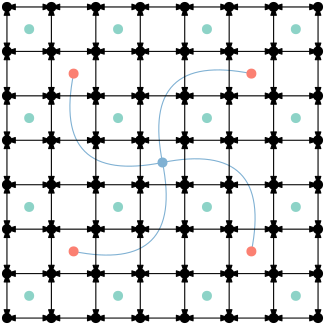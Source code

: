 <?xml version="1.0"?>
<!DOCTYPE ipe SYSTEM "ipe.dtd">
<ipe version="70206" creator="Ipe 7.2.7">
<info created="D:20190711144300" modified="D:20190711165906"/>
<ipestyle name="basic">
<symbol name="arrow/arc(spx)">
<path stroke="sym-stroke" fill="sym-stroke" pen="sym-pen">
0 0 m
-1 0.333 l
-1 -0.333 l
h
</path>
</symbol>
<symbol name="arrow/farc(spx)">
<path stroke="sym-stroke" fill="white" pen="sym-pen">
0 0 m
-1 0.333 l
-1 -0.333 l
h
</path>
</symbol>
<symbol name="arrow/ptarc(spx)">
<path stroke="sym-stroke" fill="sym-stroke" pen="sym-pen">
0 0 m
-1 0.333 l
-0.8 0 l
-1 -0.333 l
h
</path>
</symbol>
<symbol name="arrow/fptarc(spx)">
<path stroke="sym-stroke" fill="white" pen="sym-pen">
0 0 m
-1 0.333 l
-0.8 0 l
-1 -0.333 l
h
</path>
</symbol>
<symbol name="mark/circle(sx)" transformations="translations">
<path fill="sym-stroke">
0.6 0 0 0.6 0 0 e
0.4 0 0 0.4 0 0 e
</path>
</symbol>
<symbol name="mark/disk(sx)" transformations="translations">
<path fill="sym-stroke">
0.6 0 0 0.6 0 0 e
</path>
</symbol>
<symbol name="mark/fdisk(sfx)" transformations="translations">
<group>
<path fill="sym-fill">
0.5 0 0 0.5 0 0 e
</path>
<path fill="sym-stroke" fillrule="eofill">
0.6 0 0 0.6 0 0 e
0.4 0 0 0.4 0 0 e
</path>
</group>
</symbol>
<symbol name="mark/box(sx)" transformations="translations">
<path fill="sym-stroke" fillrule="eofill">
-0.6 -0.6 m
0.6 -0.6 l
0.6 0.6 l
-0.6 0.6 l
h
-0.4 -0.4 m
0.4 -0.4 l
0.4 0.4 l
-0.4 0.4 l
h
</path>
</symbol>
<symbol name="mark/square(sx)" transformations="translations">
<path fill="sym-stroke">
-0.6 -0.6 m
0.6 -0.6 l
0.6 0.6 l
-0.6 0.6 l
h
</path>
</symbol>
<symbol name="mark/fsquare(sfx)" transformations="translations">
<group>
<path fill="sym-fill">
-0.5 -0.5 m
0.5 -0.5 l
0.5 0.5 l
-0.5 0.5 l
h
</path>
<path fill="sym-stroke" fillrule="eofill">
-0.6 -0.6 m
0.6 -0.6 l
0.6 0.6 l
-0.6 0.6 l
h
-0.4 -0.4 m
0.4 -0.4 l
0.4 0.4 l
-0.4 0.4 l
h
</path>
</group>
</symbol>
<symbol name="mark/cross(sx)" transformations="translations">
<group>
<path fill="sym-stroke">
-0.43 -0.57 m
0.57 0.43 l
0.43 0.57 l
-0.57 -0.43 l
h
</path>
<path fill="sym-stroke">
-0.43 0.57 m
0.57 -0.43 l
0.43 -0.57 l
-0.57 0.43 l
h
</path>
</group>
</symbol>
<symbol name="arrow/fnormal(spx)">
<path stroke="sym-stroke" fill="white" pen="sym-pen">
0 0 m
-1 0.333 l
-1 -0.333 l
h
</path>
</symbol>
<symbol name="arrow/pointed(spx)">
<path stroke="sym-stroke" fill="sym-stroke" pen="sym-pen">
0 0 m
-1 0.333 l
-0.8 0 l
-1 -0.333 l
h
</path>
</symbol>
<symbol name="arrow/fpointed(spx)">
<path stroke="sym-stroke" fill="white" pen="sym-pen">
0 0 m
-1 0.333 l
-0.8 0 l
-1 -0.333 l
h
</path>
</symbol>
<symbol name="arrow/linear(spx)">
<path stroke="sym-stroke" pen="sym-pen">
-1 0.333 m
0 0 l
-1 -0.333 l
</path>
</symbol>
<symbol name="arrow/fdouble(spx)">
<path stroke="sym-stroke" fill="white" pen="sym-pen">
0 0 m
-1 0.333 l
-1 -0.333 l
h
-1 0 m
-2 0.333 l
-2 -0.333 l
h
</path>
</symbol>
<symbol name="arrow/double(spx)">
<path stroke="sym-stroke" fill="sym-stroke" pen="sym-pen">
0 0 m
-1 0.333 l
-1 -0.333 l
h
-1 0 m
-2 0.333 l
-2 -0.333 l
h
</path>
</symbol>
<pen name="heavier" value="0.8"/>
<pen name="fat" value="1.2"/>
<pen name="ultrafat" value="2"/>
<symbolsize name="large" value="5"/>
<symbolsize name="small" value="2"/>
<symbolsize name="tiny" value="1.1"/>
<arrowsize name="large" value="10"/>
<arrowsize name="small" value="5"/>
<arrowsize name="tiny" value="3"/>
<color name="red" value="1 0 0"/>
<color name="green" value="0 1 0"/>
<color name="blue" value="0 0 1"/>
<color name="yellow" value="1 1 0"/>
<color name="orange" value="1 0.647 0"/>
<color name="gold" value="1 0.843 0"/>
<color name="purple" value="0.627 0.125 0.941"/>
<color name="gray" value="0.745"/>
<color name="brown" value="0.647 0.165 0.165"/>
<color name="navy" value="0 0 0.502"/>
<color name="pink" value="1 0.753 0.796"/>
<color name="seagreen" value="0.18 0.545 0.341"/>
<color name="turquoise" value="0.251 0.878 0.816"/>
<color name="violet" value="0.933 0.51 0.933"/>
<color name="darkblue" value="0 0 0.545"/>
<color name="darkcyan" value="0 0.545 0.545"/>
<color name="darkgray" value="0.663"/>
<color name="darkgreen" value="0 0.392 0"/>
<color name="darkmagenta" value="0.545 0 0.545"/>
<color name="darkorange" value="1 0.549 0"/>
<color name="darkred" value="0.545 0 0"/>
<color name="lightblue" value="0.678 0.847 0.902"/>
<color name="lightcyan" value="0.878 1 1"/>
<color name="lightgray" value="0.827"/>
<color name="lightgreen" value="0.565 0.933 0.565"/>
<color name="lightyellow" value="1 1 0.878"/>
<dashstyle name="dashed" value="[4] 0"/>
<dashstyle name="dotted" value="[1 3] 0"/>
<dashstyle name="dash dotted" value="[4 2 1 2] 0"/>
<dashstyle name="dash dot dotted" value="[4 2 1 2 1 2] 0"/>
<textsize name="large" value="\large"/>
<textsize name="small" value="\small"/>
<textsize name="tiny" value="\tiny"/>
<textsize name="Large" value="\Large"/>
<textsize name="LARGE" value="\LARGE"/>
<textsize name="huge" value="\huge"/>
<textsize name="Huge" value="\Huge"/>
<textsize name="footnote" value="\footnotesize"/>
<textstyle name="center" begin="\begin{center}" end="\end{center}"/>
<textstyle name="itemize" begin="\begin{itemize}" end="\end{itemize}"/>
<textstyle name="item" begin="\begin{itemize}\item{}" end="\end{itemize}"/>
<gridsize name="4 pts" value="4"/>
<gridsize name="8 pts (~3 mm)" value="8"/>
<gridsize name="16 pts (~6 mm)" value="16"/>
<gridsize name="32 pts (~12 mm)" value="32"/>
<gridsize name="10 pts (~3.5 mm)" value="10"/>
<gridsize name="20 pts (~7 mm)" value="20"/>
<gridsize name="14 pts (~5 mm)" value="14"/>
<gridsize name="28 pts (~10 mm)" value="28"/>
<gridsize name="56 pts (~20 mm)" value="56"/>
<anglesize name="90 deg" value="90"/>
<anglesize name="60 deg" value="60"/>
<anglesize name="45 deg" value="45"/>
<anglesize name="30 deg" value="30"/>
<anglesize name="22.5 deg" value="22.5"/>
<opacity name="10%" value="0.1"/>
<opacity name="30%" value="0.3"/>
<opacity name="50%" value="0.5"/>
<opacity name="75%" value="0.75"/>
<tiling name="falling" angle="-60" step="4" width="1"/>
<tiling name="rising" angle="30" step="4" width="1"/>
</ipestyle>
<ipestyle name="brew">
<color name="aliceblue" value="0.941 0.973 1"/>
<color name="brew1" value="0.552 0.827 0.78"/>
<color name="brew2" value="1 1 0.701"/>
<color name="brew3" value="0.745 0.729 0.854"/>
<color name="brew4" value="0.984 0.501 0.447"/>
<color name="brew5" value="0.501 0.694 0.827"/>
<color name="brew6" value="0.992 0.705 0.384"/>
<color name="brew7" value="0.701 0.87 0.411"/>
<color name="brew8" value="0.988 0.803 0.898"/>
</ipestyle>
<page>
<layer name="z0-grid"/>
<layer name="beta"/>
<layer name="z1-vertices"/>
<layer name="z2-vertices"/>
<layer name="z3-vertices"/>
<layer name="alpha"/>
<view layers="z0-grid z1-vertices z2-vertices z3-vertices" active="alpha"/>
<path layer="z3-vertices" matrix="-1 0 -0 -1 368 1488" stroke="brew5">
184 744 m
144 736
152 776 c
</path>
<path matrix="0 -1 1 0 -560 928" stroke="brew5">
184 744 m
144 736
152 776 c
</path>
<path matrix="0 1 -1 0 928 560" stroke="brew5">
184 744 m
144 736
152 776 c
</path>
<path stroke="brew5">
184 744 m
144 736
152 776 c
</path>
<path layer="beta" stroke="brew3" rarrow="normal/tiny">
128 800 m
144 784 l
</path>
<path stroke="brew3" rarrow="normal/tiny">
128 784 m
144 768 l
</path>
<path stroke="brew3" rarrow="normal/tiny">
128 768 m
144 752 l
</path>
<path stroke="brew3" rarrow="normal/tiny">
128 752 m
144 736 l
</path>
<path stroke="brew3" rarrow="normal/tiny">
128 736 m
144 720 l
</path>
<path stroke="brew3" rarrow="normal/tiny">
128 720 m
144 704 l
</path>
<path stroke="brew3" rarrow="normal/tiny">
128 704 m
144 688 l
</path>
<path stroke="brew3" rarrow="normal/tiny">
128 800 m
143.375 806.585
160 800 c
</path>
<path stroke="brew3" rarrow="normal/tiny">
128 688 m
143.607 680.146
160 688 c
</path>
<path stroke="brew3" rarrow="normal/tiny">
128 688 m
144 704 l
</path>
<path stroke="brew3" rarrow="normal/tiny">
240 800 m
224 784 l
</path>
<path stroke="brew3" rarrow="normal/tiny">
240 784 m
224 768 l
</path>
<path stroke="brew3" rarrow="normal/tiny">
240 768 m
224 752 l
</path>
<path stroke="brew3" rarrow="normal/tiny">
240 752 m
224 736 l
</path>
<path stroke="brew3" rarrow="normal/tiny">
240 736 m
224 720 l
</path>
<path stroke="brew3" rarrow="normal/tiny">
240 720 m
224 704 l
</path>
<path stroke="brew3" rarrow="normal/tiny">
240 704 m
224 688 l
</path>
<path stroke="brew3" rarrow="normal/tiny">
240 688 m
224 704 l
</path>
<path stroke="brew3" rarrow="normal/tiny">
144 800 m
160 784 l
</path>
<path stroke="brew3" rarrow="normal/tiny">
160 800 m
176 784 l
</path>
<path stroke="brew3" rarrow="normal/tiny">
176 800 m
192 784 l
</path>
<path stroke="brew3" rarrow="normal/tiny">
192 800 m
208 784 l
</path>
<path stroke="brew3" rarrow="normal/tiny">
208 800 m
224 784 l
</path>
<path stroke="brew3" rarrow="normal/tiny">
224 800 m
240 784 l
</path>
<path stroke="brew3" rarrow="normal/tiny">
160 688 m
144 704 l
</path>
<path stroke="brew3" rarrow="normal/tiny">
176 688 m
160 704 l
</path>
<path stroke="brew3" rarrow="normal/tiny">
192 688 m
176 704 l
</path>
<path stroke="brew3" rarrow="normal/tiny">
208 688 m
192 704 l
</path>
<path stroke="brew3" rarrow="normal/tiny">
224 688 m
208 704 l
</path>
<use layer="z0-grid" matrix="1 0 0 1 -64 96" name="mark/disk(sx)" pos="192 704" size="normal" stroke="black"/>
<path matrix="1 0 0 1 -64 96" stroke="black" arrow="normal/tiny" rarrow="normal/tiny">
192 704 m
192 688 l
</path>
<path matrix="1 0 0 1 -64 96" stroke="black" arrow="normal/tiny" rarrow="normal/tiny">
192 704 m
208 704 l
</path>
<use matrix="1 0 0 1 -48 96" name="mark/disk(sx)" pos="192 704" size="normal" stroke="black"/>
<path matrix="1 0 0 1 -48 96" stroke="black" arrow="normal/tiny" rarrow="normal/tiny">
192 704 m
192 688 l
</path>
<path matrix="1 0 0 1 -48 96" stroke="black" arrow="normal/tiny" rarrow="normal/tiny">
192 704 m
208 704 l
</path>
<use matrix="1 0 0 1 -64 80" name="mark/disk(sx)" pos="192 704" size="normal" stroke="black"/>
<path matrix="1 0 0 1 -64 80" stroke="black" arrow="normal/tiny" rarrow="normal/tiny">
192 704 m
192 688 l
</path>
<path matrix="1 0 0 1 -64 80" stroke="black" arrow="normal/tiny" rarrow="normal/tiny">
192 704 m
208 704 l
</path>
<use matrix="1 0 0 1 -48 80" name="mark/disk(sx)" pos="192 704" size="normal" stroke="black"/>
<path matrix="1 0 0 1 -48 80" stroke="black" arrow="normal/tiny" rarrow="normal/tiny">
192 704 m
192 688 l
</path>
<path matrix="1 0 0 1 -48 80" stroke="black" arrow="normal/tiny" rarrow="normal/tiny">
192 704 m
208 704 l
</path>
<use matrix="1 0 0 1 -32 96" name="mark/disk(sx)" pos="192 704" size="normal" stroke="black"/>
<path matrix="1 0 0 1 -32 96" stroke="black" arrow="normal/tiny" rarrow="normal/tiny">
192 704 m
192 688 l
</path>
<path matrix="1 0 0 1 -32 96" stroke="black" arrow="normal/tiny" rarrow="normal/tiny">
192 704 m
208 704 l
</path>
<use matrix="1 0 0 1 -16 96" name="mark/disk(sx)" pos="192 704" size="normal" stroke="black"/>
<path matrix="1 0 0 1 -16 96" stroke="black" arrow="normal/tiny" rarrow="normal/tiny">
192 704 m
192 688 l
</path>
<path matrix="1 0 0 1 -16 96" stroke="black" arrow="normal/tiny" rarrow="normal/tiny">
192 704 m
208 704 l
</path>
<use matrix="1 0 0 1 -32 80" name="mark/disk(sx)" pos="192 704" size="normal" stroke="black"/>
<path matrix="1 0 0 1 -32 80" stroke="black" arrow="normal/tiny" rarrow="normal/tiny">
192 704 m
192 688 l
</path>
<path matrix="1 0 0 1 -32 80" stroke="black" arrow="normal/tiny" rarrow="normal/tiny">
192 704 m
208 704 l
</path>
<use matrix="1 0 0 1 -16 80" name="mark/disk(sx)" pos="192 704" size="normal" stroke="black"/>
<path matrix="1 0 0 1 -16 80" stroke="black" arrow="normal/tiny" rarrow="normal/tiny">
192 704 m
192 688 l
</path>
<path matrix="1 0 0 1 -16 80" stroke="black" arrow="normal/tiny" rarrow="normal/tiny">
192 704 m
208 704 l
</path>
<use matrix="1 0 0 1 -64 64" name="mark/disk(sx)" pos="192 704" size="normal" stroke="black"/>
<path matrix="1 0 0 1 -64 64" stroke="black" arrow="normal/tiny" rarrow="normal/tiny">
192 704 m
192 688 l
</path>
<path matrix="1 0 0 1 -64 64" stroke="black" arrow="normal/tiny" rarrow="normal/tiny">
192 704 m
208 704 l
</path>
<use matrix="1 0 0 1 -48 64" name="mark/disk(sx)" pos="192 704" size="normal" stroke="black"/>
<path matrix="1 0 0 1 -48 64" stroke="black" arrow="normal/tiny" rarrow="normal/tiny">
192 704 m
192 688 l
</path>
<path matrix="1 0 0 1 -48 64" stroke="black" arrow="normal/tiny" rarrow="normal/tiny">
192 704 m
208 704 l
</path>
<use matrix="1 0 0 1 -64 48" name="mark/disk(sx)" pos="192 704" size="normal" stroke="black"/>
<path matrix="1 0 0 1 -64 48" stroke="black" arrow="normal/tiny" rarrow="normal/tiny">
192 704 m
192 688 l
</path>
<path matrix="1 0 0 1 -64 48" stroke="black" arrow="normal/tiny" rarrow="normal/tiny">
192 704 m
208 704 l
</path>
<use matrix="1 0 0 1 -48 48" name="mark/disk(sx)" pos="192 704" size="normal" stroke="black"/>
<path matrix="1 0 0 1 -48 48" stroke="black" arrow="normal/tiny" rarrow="normal/tiny">
192 704 m
192 688 l
</path>
<path matrix="1 0 0 1 -48 48" stroke="black" arrow="normal/tiny" rarrow="normal/tiny">
192 704 m
208 704 l
</path>
<use matrix="1 0 0 1 -32 64" name="mark/disk(sx)" pos="192 704" size="normal" stroke="black"/>
<path matrix="1 0 0 1 -32 64" stroke="black" arrow="normal/tiny" rarrow="normal/tiny">
192 704 m
192 688 l
</path>
<path matrix="1 0 0 1 -32 64" stroke="black" arrow="normal/tiny" rarrow="normal/tiny">
192 704 m
208 704 l
</path>
<use matrix="1 0 0 1 -16 64" name="mark/disk(sx)" pos="192 704" size="normal" stroke="black"/>
<path matrix="1 0 0 1 -16 64" stroke="black" arrow="normal/tiny" rarrow="normal/tiny">
192 704 m
192 688 l
</path>
<path matrix="1 0 0 1 -16 64" stroke="black" arrow="normal/tiny" rarrow="normal/tiny">
192 704 m
208 704 l
</path>
<use matrix="1 0 0 1 -32 48" name="mark/disk(sx)" pos="192 704" size="normal" stroke="black"/>
<path matrix="1 0 0 1 -32 48" stroke="black" arrow="normal/tiny" rarrow="normal/tiny">
192 704 m
192 688 l
</path>
<path matrix="1 0 0 1 -32 48" stroke="black" arrow="normal/tiny" rarrow="normal/tiny">
192 704 m
208 704 l
</path>
<use matrix="1 0 0 1 -16 48" name="mark/disk(sx)" pos="192 704" size="normal" stroke="black"/>
<path matrix="1 0 0 1 -16 48" stroke="black" arrow="normal/tiny" rarrow="normal/tiny">
192 704 m
192 688 l
</path>
<path matrix="1 0 0 1 -16 48" stroke="black" arrow="normal/tiny" rarrow="normal/tiny">
192 704 m
208 704 l
</path>
<use matrix="1 0 0 1 0 96" name="mark/disk(sx)" pos="192 704" size="normal" stroke="black"/>
<path matrix="1 0 0 1 0 96" stroke="black" arrow="normal/tiny" rarrow="normal/tiny">
192 704 m
192 688 l
</path>
<path matrix="1 0 0 1 0 96" stroke="black" arrow="normal/tiny" rarrow="normal/tiny">
192 704 m
208 704 l
</path>
<use matrix="1 0 0 1 16 96" name="mark/disk(sx)" pos="192 704" size="normal" stroke="black"/>
<path matrix="1 0 0 1 16 96" stroke="black" arrow="normal/tiny" rarrow="normal/tiny">
192 704 m
192 688 l
</path>
<path matrix="1 0 0 1 16 96" stroke="black" arrow="normal/tiny" rarrow="normal/tiny">
192 704 m
208 704 l
</path>
<use matrix="1 0 0 1 0 80" name="mark/disk(sx)" pos="192 704" size="normal" stroke="black"/>
<path matrix="1 0 0 1 0 80" stroke="black" arrow="normal/tiny" rarrow="normal/tiny">
192 704 m
192 688 l
</path>
<path matrix="1 0 0 1 0 80" stroke="black" arrow="normal/tiny" rarrow="normal/tiny">
192 704 m
208 704 l
</path>
<use matrix="1 0 0 1 16 80" name="mark/disk(sx)" pos="192 704" size="normal" stroke="black"/>
<path matrix="1 0 0 1 16 80" stroke="black" arrow="normal/tiny" rarrow="normal/tiny">
192 704 m
192 688 l
</path>
<path matrix="1 0 0 1 16 80" stroke="black" arrow="normal/tiny" rarrow="normal/tiny">
192 704 m
208 704 l
</path>
<use matrix="1 0 0 1 32 96" name="mark/disk(sx)" pos="192 704" size="normal" stroke="black"/>
<path matrix="1 0 0 1 32 96" stroke="black" arrow="normal/tiny" rarrow="normal/tiny">
192 704 m
192 688 l
</path>
<path matrix="1 0 0 1 32 96" stroke="black" arrow="normal/tiny" rarrow="normal/tiny">
192 704 m
208 704 l
</path>
<use matrix="1 0 0 1 48 96" name="mark/disk(sx)" pos="192 704" size="normal" stroke="black"/>
<path matrix="1 0 0 1 48 96" stroke="black" arrow="normal/tiny" rarrow="normal/tiny">
192 704 m
192 688 l
</path>
<use matrix="1 0 0 1 32 80" name="mark/disk(sx)" pos="192 704" size="normal" stroke="black"/>
<path matrix="1 0 0 1 32 80" stroke="black" arrow="normal/tiny" rarrow="normal/tiny">
192 704 m
192 688 l
</path>
<path matrix="1 0 0 1 32 80" stroke="black" arrow="normal/tiny" rarrow="normal/tiny">
192 704 m
208 704 l
</path>
<use matrix="1 0 0 1 48 80" name="mark/disk(sx)" pos="192 704" size="normal" stroke="black"/>
<path matrix="1 0 0 1 48 80" stroke="black" arrow="normal/tiny" rarrow="normal/tiny">
192 704 m
192 688 l
</path>
<use matrix="1 0 0 1 0 64" name="mark/disk(sx)" pos="192 704" size="normal" stroke="black"/>
<path matrix="1 0 0 1 0 64" stroke="black" arrow="normal/tiny" rarrow="normal/tiny">
192 704 m
192 688 l
</path>
<path matrix="1 0 0 1 0 64" stroke="black" arrow="normal/tiny" rarrow="normal/tiny">
192 704 m
208 704 l
</path>
<use matrix="1 0 0 1 16 64" name="mark/disk(sx)" pos="192 704" size="normal" stroke="black"/>
<path matrix="1 0 0 1 16 64" stroke="black" arrow="normal/tiny" rarrow="normal/tiny">
192 704 m
192 688 l
</path>
<path matrix="1 0 0 1 16 64" stroke="black" arrow="normal/tiny" rarrow="normal/tiny">
192 704 m
208 704 l
</path>
<use matrix="1 0 0 1 0 48" name="mark/disk(sx)" pos="192 704" size="normal" stroke="black"/>
<path matrix="1 0 0 1 0 48" stroke="black" arrow="normal/tiny" rarrow="normal/tiny">
192 704 m
192 688 l
</path>
<path matrix="1 0 0 1 0 48" stroke="black" arrow="normal/tiny" rarrow="normal/tiny">
192 704 m
208 704 l
</path>
<use matrix="1 0 0 1 16 48" name="mark/disk(sx)" pos="192 704" size="normal" stroke="black"/>
<path matrix="1 0 0 1 16 48" stroke="black" arrow="normal/tiny" rarrow="normal/tiny">
192 704 m
192 688 l
</path>
<path matrix="1 0 0 1 16 48" stroke="black" arrow="normal/tiny" rarrow="normal/tiny">
192 704 m
208 704 l
</path>
<use matrix="1 0 0 1 32 64" name="mark/disk(sx)" pos="192 704" size="normal" stroke="black"/>
<path matrix="1 0 0 1 32 64" stroke="black" arrow="normal/tiny" rarrow="normal/tiny">
192 704 m
192 688 l
</path>
<path matrix="1 0 0 1 32 64" stroke="black" arrow="normal/tiny" rarrow="normal/tiny">
192 704 m
208 704 l
</path>
<use matrix="1 0 0 1 48 64" name="mark/disk(sx)" pos="192 704" size="normal" stroke="black"/>
<path matrix="1 0 0 1 48 64" stroke="black" arrow="normal/tiny" rarrow="normal/tiny">
192 704 m
192 688 l
</path>
<use matrix="1 0 0 1 32 48" name="mark/disk(sx)" pos="192 704" size="normal" stroke="black"/>
<path matrix="1 0 0 1 32 48" stroke="black" arrow="normal/tiny" rarrow="normal/tiny">
192 704 m
192 688 l
</path>
<path matrix="1 0 0 1 32 48" stroke="black" arrow="normal/tiny" rarrow="normal/tiny">
192 704 m
208 704 l
</path>
<use matrix="1 0 0 1 48 48" name="mark/disk(sx)" pos="192 704" size="normal" stroke="black"/>
<path matrix="1 0 0 1 48 48" stroke="black" arrow="normal/tiny" rarrow="normal/tiny">
192 704 m
192 688 l
</path>
<use matrix="1 0 0 1 -64 32" name="mark/disk(sx)" pos="192 704" size="normal" stroke="black"/>
<path matrix="1 0 0 1 -64 32" stroke="black" arrow="normal/tiny" rarrow="normal/tiny">
192 704 m
192 688 l
</path>
<path matrix="1 0 0 1 -64 32" stroke="black" arrow="normal/tiny" rarrow="normal/tiny">
192 704 m
208 704 l
</path>
<use matrix="1 0 0 1 -48 32" name="mark/disk(sx)" pos="192 704" size="normal" stroke="black"/>
<path matrix="1 0 0 1 -48 32" stroke="black" arrow="normal/tiny" rarrow="normal/tiny">
192 704 m
192 688 l
</path>
<path matrix="1 0 0 1 -48 32" stroke="black" arrow="normal/tiny" rarrow="normal/tiny">
192 704 m
208 704 l
</path>
<use matrix="1 0 0 1 -64 16" name="mark/disk(sx)" pos="192 704" size="normal" stroke="black"/>
<path matrix="1 0 0 1 -64 16" stroke="black" arrow="normal/tiny" rarrow="normal/tiny">
192 704 m
192 688 l
</path>
<path matrix="1 0 0 1 -64 16" stroke="black" arrow="normal/tiny" rarrow="normal/tiny">
192 704 m
208 704 l
</path>
<use matrix="1 0 0 1 -48 16" name="mark/disk(sx)" pos="192 704" size="normal" stroke="black"/>
<path matrix="1 0 0 1 -48 16" stroke="black" arrow="normal/tiny" rarrow="normal/tiny">
192 704 m
192 688 l
</path>
<path matrix="1 0 0 1 -48 16" stroke="black" arrow="normal/tiny" rarrow="normal/tiny">
192 704 m
208 704 l
</path>
<use matrix="1 0 0 1 -32 32" name="mark/disk(sx)" pos="192 704" size="normal" stroke="black"/>
<path matrix="1 0 0 1 -32 32" stroke="black" arrow="normal/tiny" rarrow="normal/tiny">
192 704 m
192 688 l
</path>
<path matrix="1 0 0 1 -32 32" stroke="black" arrow="normal/tiny" rarrow="normal/tiny">
192 704 m
208 704 l
</path>
<use matrix="1 0 0 1 -16 32" name="mark/disk(sx)" pos="192 704" size="normal" stroke="black"/>
<path matrix="1 0 0 1 -16 32" stroke="black" arrow="normal/tiny" rarrow="normal/tiny">
192 704 m
192 688 l
</path>
<path matrix="1 0 0 1 -16 32" stroke="black" arrow="normal/tiny" rarrow="normal/tiny">
192 704 m
208 704 l
</path>
<use matrix="1 0 0 1 -32 16" name="mark/disk(sx)" pos="192 704" size="normal" stroke="black"/>
<path matrix="1 0 0 1 -32 16" stroke="black" arrow="normal/tiny" rarrow="normal/tiny">
192 704 m
192 688 l
</path>
<path matrix="1 0 0 1 -32 16" stroke="black" arrow="normal/tiny" rarrow="normal/tiny">
192 704 m
208 704 l
</path>
<use matrix="1 0 0 1 -16 16" name="mark/disk(sx)" pos="192 704" size="normal" stroke="black"/>
<path matrix="1 0 0 1 -16 16" stroke="black" arrow="normal/tiny" rarrow="normal/tiny">
192 704 m
192 688 l
</path>
<path matrix="1 0 0 1 -16 16" stroke="black" arrow="normal/tiny" rarrow="normal/tiny">
192 704 m
208 704 l
</path>
<use matrix="1 0 0 1 -64 0" name="mark/disk(sx)" pos="192 704" size="normal" stroke="black"/>
<path matrix="1 0 0 1 -64 0" stroke="black" arrow="normal/tiny" rarrow="normal/tiny">
192 704 m
192 688 l
</path>
<path matrix="1 0 0 1 -64 0" stroke="black" arrow="normal/tiny" rarrow="normal/tiny">
192 704 m
208 704 l
</path>
<use matrix="1 0 0 1 -48 0" name="mark/disk(sx)" pos="192 704" size="normal" stroke="black"/>
<path matrix="1 0 0 1 -48 0" stroke="black" arrow="normal/tiny" rarrow="normal/tiny">
192 704 m
192 688 l
</path>
<path matrix="1 0 0 1 -48 0" stroke="black" arrow="normal/tiny" rarrow="normal/tiny">
192 704 m
208 704 l
</path>
<use matrix="1 0 0 1 -64 -16" name="mark/disk(sx)" pos="192 704" size="normal" stroke="black"/>
<path matrix="1 0 0 1 -64 -16" stroke="black" arrow="normal/tiny" rarrow="normal/tiny">
192 704 m
208 704 l
</path>
<use matrix="1 0 0 1 -48 -16" name="mark/disk(sx)" pos="192 704" size="normal" stroke="black"/>
<path matrix="1 0 0 1 -48 -16" stroke="black" arrow="normal/tiny" rarrow="normal/tiny">
192 704 m
208 704 l
</path>
<use matrix="1 0 0 1 -32 0" name="mark/disk(sx)" pos="192 704" size="normal" stroke="black"/>
<path matrix="1 0 0 1 -32 0" stroke="black" arrow="normal/tiny" rarrow="normal/tiny">
192 704 m
192 688 l
</path>
<path matrix="1 0 0 1 -32 0" stroke="black" arrow="normal/tiny" rarrow="normal/tiny">
192 704 m
208 704 l
</path>
<use matrix="1 0 0 1 -16 0" name="mark/disk(sx)" pos="192 704" size="normal" stroke="black"/>
<path matrix="1 0 0 1 -16 0" stroke="black" arrow="normal/tiny" rarrow="normal/tiny">
192 704 m
192 688 l
</path>
<path matrix="1 0 0 1 -16 0" stroke="black" arrow="normal/tiny" rarrow="normal/tiny">
192 704 m
208 704 l
</path>
<use matrix="1 0 0 1 -32 -16" name="mark/disk(sx)" pos="192 704" size="normal" stroke="black"/>
<path matrix="1 0 0 1 -32 -16" stroke="black" arrow="normal/tiny" rarrow="normal/tiny">
192 704 m
208 704 l
</path>
<use matrix="1 0 0 1 -16 -16" name="mark/disk(sx)" pos="192 704" size="normal" stroke="black"/>
<path matrix="1 0 0 1 -16 -16" stroke="black" arrow="normal/tiny" rarrow="normal/tiny">
192 704 m
208 704 l
</path>
<use matrix="1 0 0 1 0 32" name="mark/disk(sx)" pos="192 704" size="normal" stroke="black"/>
<path matrix="1 0 0 1 0 32" stroke="black" arrow="normal/tiny" rarrow="normal/tiny">
192 704 m
192 688 l
</path>
<path matrix="1 0 0 1 0 32" stroke="black" arrow="normal/tiny" rarrow="normal/tiny">
192 704 m
208 704 l
</path>
<use matrix="1 0 0 1 16 32" name="mark/disk(sx)" pos="192 704" size="normal" stroke="black"/>
<path matrix="1 0 0 1 16 32" stroke="black" arrow="normal/tiny" rarrow="normal/tiny">
192 704 m
192 688 l
</path>
<path matrix="1 0 0 1 16 32" stroke="black" arrow="normal/tiny" rarrow="normal/tiny">
192 704 m
208 704 l
</path>
<use matrix="1 0 0 1 0 16" name="mark/disk(sx)" pos="192 704" size="normal" stroke="black"/>
<path matrix="1 0 0 1 0 16" stroke="black" arrow="normal/tiny" rarrow="normal/tiny">
192 704 m
192 688 l
</path>
<path matrix="1 0 0 1 0 16" stroke="black" arrow="normal/tiny" rarrow="normal/tiny">
192 704 m
208 704 l
</path>
<use matrix="1 0 0 1 16 16" name="mark/disk(sx)" pos="192 704" size="normal" stroke="black"/>
<path matrix="1 0 0 1 16 16" stroke="black" arrow="normal/tiny" rarrow="normal/tiny">
192 704 m
192 688 l
</path>
<path matrix="1 0 0 1 16 16" stroke="black" arrow="normal/tiny" rarrow="normal/tiny">
192 704 m
208 704 l
</path>
<use matrix="1 0 0 1 32 32" name="mark/disk(sx)" pos="192 704" size="normal" stroke="black"/>
<path matrix="1 0 0 1 32 32" stroke="black" arrow="normal/tiny" rarrow="normal/tiny">
192 704 m
192 688 l
</path>
<path matrix="1 0 0 1 32 32" stroke="black" arrow="normal/tiny" rarrow="normal/tiny">
192 704 m
208 704 l
</path>
<use matrix="1 0 0 1 48 32" name="mark/disk(sx)" pos="192 704" size="normal" stroke="black"/>
<path matrix="1 0 0 1 48 32" stroke="black" arrow="normal/tiny" rarrow="normal/tiny">
192 704 m
192 688 l
</path>
<use matrix="1 0 0 1 32 16" name="mark/disk(sx)" pos="192 704" size="normal" stroke="black"/>
<path matrix="1 0 0 1 32 16" stroke="black" arrow="normal/tiny" rarrow="normal/tiny">
192 704 m
192 688 l
</path>
<path matrix="1 0 0 1 32 16" stroke="black" arrow="normal/tiny" rarrow="normal/tiny">
192 704 m
208 704 l
</path>
<use matrix="1 0 0 1 48 16" name="mark/disk(sx)" pos="192 704" size="normal" stroke="black"/>
<path matrix="1 0 0 1 48 16" stroke="black" arrow="normal/tiny" rarrow="normal/tiny">
192 704 m
192 688 l
</path>
<use name="mark/disk(sx)" pos="192 704" size="normal" stroke="black"/>
<path stroke="black" arrow="normal/tiny" rarrow="normal/tiny">
192 704 m
192 688 l
</path>
<path stroke="black" arrow="normal/tiny" rarrow="normal/tiny">
192 704 m
208 704 l
</path>
<use matrix="1 0 0 1 16 0" name="mark/disk(sx)" pos="192 704" size="normal" stroke="black"/>
<path matrix="1 0 0 1 16 0" stroke="black" arrow="normal/tiny" rarrow="normal/tiny">
192 704 m
192 688 l
</path>
<path matrix="1 0 0 1 16 0" stroke="black" arrow="normal/tiny" rarrow="normal/tiny">
192 704 m
208 704 l
</path>
<use matrix="1 0 0 1 0 -16" name="mark/disk(sx)" pos="192 704" size="normal" stroke="black"/>
<path matrix="1 0 0 1 0 -16" stroke="black" arrow="normal/tiny" rarrow="normal/tiny">
192 704 m
208 704 l
</path>
<use matrix="1 0 0 1 16 -16" name="mark/disk(sx)" pos="192 704" size="normal" stroke="black"/>
<path matrix="1 0 0 1 16 -16" stroke="black" arrow="normal/tiny" rarrow="normal/tiny">
192 704 m
208 704 l
</path>
<use matrix="1 0 0 1 32 0" name="mark/disk(sx)" pos="192 704" size="normal" stroke="black"/>
<path matrix="1 0 0 1 32 0" stroke="black" arrow="normal/tiny" rarrow="normal/tiny">
192 704 m
192 688 l
</path>
<path matrix="1 0 0 1 32 0" stroke="black" arrow="normal/tiny" rarrow="normal/tiny">
192 704 m
208 704 l
</path>
<use matrix="1 0 0 1 48 0" name="mark/disk(sx)" pos="192 704" size="normal" stroke="black"/>
<path matrix="1 0 0 1 48 0" stroke="black" arrow="normal/tiny" rarrow="normal/tiny">
192 704 m
192 688 l
</path>
<use matrix="1 0 0 1 32 -16" name="mark/disk(sx)" pos="192 704" size="normal" stroke="black"/>
<path matrix="1 0 0 1 32 -16" stroke="black" arrow="normal/tiny" rarrow="normal/tiny">
192 704 m
208 704 l
</path>
<use matrix="1 0 0 1 48 -16" name="mark/disk(sx)" pos="192 704" size="normal" stroke="black"/>
<use layer="z1-vertices" name="mark/disk(sx)" pos="136 792" size="normal" stroke="brew1"/>
<use name="mark/disk(sx)" pos="168 792" size="normal" stroke="brew1"/>
<use name="mark/disk(sx)" pos="200 792" size="normal" stroke="brew1"/>
<use name="mark/disk(sx)" pos="232 792" size="normal" stroke="brew1"/>
<use name="mark/disk(sx)" pos="136 760" size="normal" stroke="brew1"/>
<use name="mark/disk(sx)" pos="168 760" size="normal" stroke="brew1"/>
<use name="mark/disk(sx)" pos="200 760" size="normal" stroke="brew1"/>
<use name="mark/disk(sx)" pos="232 760" size="normal" stroke="brew1"/>
<use name="mark/disk(sx)" pos="136 728" size="normal" stroke="brew1"/>
<use name="mark/disk(sx)" pos="168 728" size="normal" stroke="brew1"/>
<use name="mark/disk(sx)" pos="200 728" size="normal" stroke="brew1"/>
<use name="mark/disk(sx)" pos="232 728" size="normal" stroke="brew1"/>
<use name="mark/disk(sx)" pos="136 696" size="normal" stroke="brew1"/>
<use name="mark/disk(sx)" pos="168 696" size="normal" stroke="brew1"/>
<use name="mark/disk(sx)" pos="200 696" size="normal" stroke="brew1"/>
<use name="mark/disk(sx)" pos="232 696" size="normal" stroke="brew1"/>
<use layer="z2-vertices" name="mark/disk(sx)" pos="152 776" size="normal" stroke="brew4"/>
<use name="mark/disk(sx)" pos="216 776" size="normal" stroke="brew4"/>
<use name="mark/disk(sx)" pos="152 712" size="normal" stroke="brew4"/>
<use name="mark/disk(sx)" pos="216 712" size="normal" stroke="brew4"/>
<use layer="z3-vertices" name="mark/disk(sx)" pos="184 744" size="normal" stroke="brew5"/>
</page>
</ipe>
